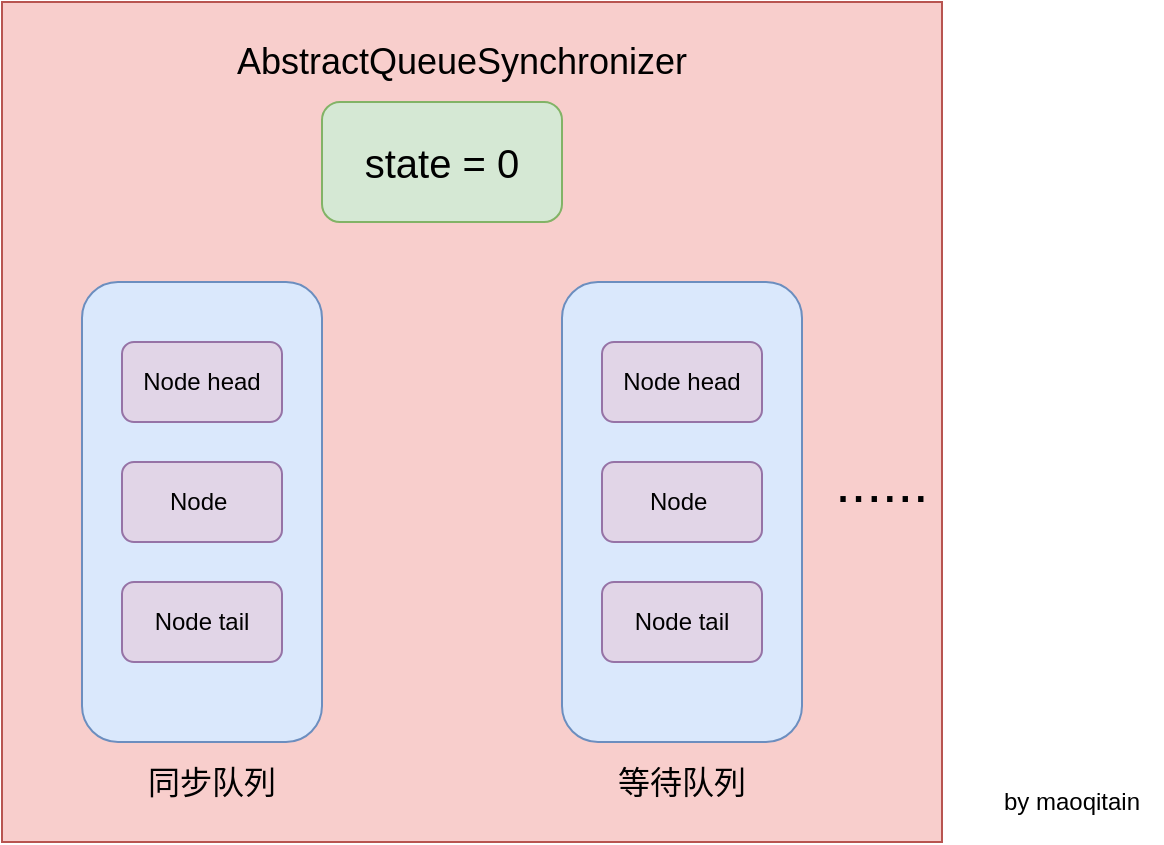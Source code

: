 <mxfile version="13.8.5" type="device"><diagram id="rqWZCiDMG6z86wYhUfIz" name="Page-1"><mxGraphModel dx="1422" dy="705" grid="1" gridSize="10" guides="1" tooltips="1" connect="1" arrows="1" fold="1" page="1" pageScale="1" pageWidth="827" pageHeight="1169" background="#ffffff" math="0" shadow="0"><root><mxCell id="0"/><mxCell id="1" parent="0"/><mxCell id="T5B_9NGZ5CxXMWDUqMkG-1" value="" style="rounded=0;whiteSpace=wrap;html=1;fillColor=#f8cecc;strokeColor=#b85450;" vertex="1" parent="1"><mxGeometry x="20" y="30" width="470" height="420" as="geometry"/></mxCell><mxCell id="T5B_9NGZ5CxXMWDUqMkG-2" value="&lt;font style=&quot;font-size: 18px&quot;&gt;AbstractQueueSynchronizer&lt;/font&gt;" style="text;html=1;strokeColor=none;fillColor=none;align=center;verticalAlign=middle;whiteSpace=wrap;rounded=0;" vertex="1" parent="1"><mxGeometry x="130" y="50" width="240" height="20" as="geometry"/></mxCell><mxCell id="T5B_9NGZ5CxXMWDUqMkG-3" value="&lt;font style=&quot;font-size: 20px&quot;&gt;state = 0&lt;/font&gt;" style="rounded=1;whiteSpace=wrap;html=1;fillColor=#d5e8d4;strokeColor=#82b366;" vertex="1" parent="1"><mxGeometry x="180" y="80" width="120" height="60" as="geometry"/></mxCell><mxCell id="T5B_9NGZ5CxXMWDUqMkG-5" value="" style="rounded=1;whiteSpace=wrap;html=1;fillColor=#dae8fc;strokeColor=#6c8ebf;" vertex="1" parent="1"><mxGeometry x="60" y="170" width="120" height="230" as="geometry"/></mxCell><mxCell id="T5B_9NGZ5CxXMWDUqMkG-6" value="" style="rounded=1;whiteSpace=wrap;html=1;fillColor=#dae8fc;strokeColor=#6c8ebf;" vertex="1" parent="1"><mxGeometry x="300" y="170" width="120" height="230" as="geometry"/></mxCell><mxCell id="T5B_9NGZ5CxXMWDUqMkG-7" value="Node head" style="rounded=1;whiteSpace=wrap;html=1;fillColor=#e1d5e7;strokeColor=#9673a6;" vertex="1" parent="1"><mxGeometry x="80" y="200" width="80" height="40" as="geometry"/></mxCell><mxCell id="T5B_9NGZ5CxXMWDUqMkG-8" value="&lt;span&gt;Node&amp;nbsp;&lt;/span&gt;" style="rounded=1;whiteSpace=wrap;html=1;fillColor=#e1d5e7;strokeColor=#9673a6;" vertex="1" parent="1"><mxGeometry x="80" y="260" width="80" height="40" as="geometry"/></mxCell><mxCell id="T5B_9NGZ5CxXMWDUqMkG-9" value="&lt;span&gt;Node tail&lt;/span&gt;" style="rounded=1;whiteSpace=wrap;html=1;fillColor=#e1d5e7;strokeColor=#9673a6;" vertex="1" parent="1"><mxGeometry x="80" y="320" width="80" height="40" as="geometry"/></mxCell><mxCell id="T5B_9NGZ5CxXMWDUqMkG-10" value="&lt;span&gt;Node head&lt;/span&gt;" style="rounded=1;whiteSpace=wrap;html=1;fillColor=#e1d5e7;strokeColor=#9673a6;" vertex="1" parent="1"><mxGeometry x="320" y="200" width="80" height="40" as="geometry"/></mxCell><mxCell id="T5B_9NGZ5CxXMWDUqMkG-11" value="&lt;span&gt;Node&amp;nbsp;&lt;/span&gt;" style="rounded=1;whiteSpace=wrap;html=1;fillColor=#e1d5e7;strokeColor=#9673a6;" vertex="1" parent="1"><mxGeometry x="320" y="260" width="80" height="40" as="geometry"/></mxCell><mxCell id="T5B_9NGZ5CxXMWDUqMkG-12" value="&lt;span&gt;Node tail&lt;/span&gt;" style="rounded=1;whiteSpace=wrap;html=1;fillColor=#e1d5e7;strokeColor=#9673a6;" vertex="1" parent="1"><mxGeometry x="320" y="320" width="80" height="40" as="geometry"/></mxCell><mxCell id="T5B_9NGZ5CxXMWDUqMkG-13" value="&lt;font style=&quot;font-size: 16px&quot;&gt;同步队列&lt;/font&gt;" style="text;html=1;strokeColor=none;fillColor=none;align=center;verticalAlign=middle;whiteSpace=wrap;rounded=0;" vertex="1" parent="1"><mxGeometry x="90" y="410" width="70" height="20" as="geometry"/></mxCell><mxCell id="T5B_9NGZ5CxXMWDUqMkG-14" value="&lt;font style=&quot;font-size: 16px&quot;&gt;等待队列&lt;/font&gt;" style="text;html=1;strokeColor=none;fillColor=none;align=center;verticalAlign=middle;whiteSpace=wrap;rounded=0;" vertex="1" parent="1"><mxGeometry x="325" y="410" width="70" height="20" as="geometry"/></mxCell><mxCell id="T5B_9NGZ5CxXMWDUqMkG-15" value="&lt;font style=&quot;font-size: 28px&quot;&gt;......&lt;/font&gt;" style="text;html=1;strokeColor=none;fillColor=none;align=center;verticalAlign=middle;whiteSpace=wrap;rounded=0;" vertex="1" parent="1"><mxGeometry x="440" y="260" width="40" height="20" as="geometry"/></mxCell><mxCell id="T5B_9NGZ5CxXMWDUqMkG-16" value="by maoqitain" style="text;html=1;strokeColor=none;fillColor=none;align=center;verticalAlign=middle;whiteSpace=wrap;rounded=0;" vertex="1" parent="1"><mxGeometry x="510" y="420" width="90" height="20" as="geometry"/></mxCell></root></mxGraphModel></diagram></mxfile>